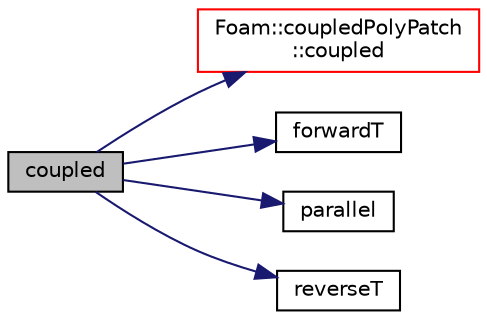 digraph "coupled"
{
  bgcolor="transparent";
  edge [fontname="Helvetica",fontsize="10",labelfontname="Helvetica",labelfontsize="10"];
  node [fontname="Helvetica",fontsize="10",shape=record];
  rankdir="LR";
  Node10 [label="coupled",height=0.2,width=0.4,color="black", fillcolor="grey75", style="filled", fontcolor="black"];
  Node10 -> Node11 [color="midnightblue",fontsize="10",style="solid",fontname="Helvetica"];
  Node11 [label="Foam::coupledPolyPatch\l::coupled",height=0.2,width=0.4,color="red",URL="$a28581.html#a39c01db0e66d00fe0621a0c7e5fc4ead",tooltip="Return true because this patch is coupled. "];
  Node10 -> Node13 [color="midnightblue",fontsize="10",style="solid",fontname="Helvetica"];
  Node13 [label="forwardT",height=0.2,width=0.4,color="black",URL="$a23617.html#afdf91995b1dad00ee0a93273eb29ad23",tooltip="Return face transformation tensor. "];
  Node10 -> Node14 [color="midnightblue",fontsize="10",style="solid",fontname="Helvetica"];
  Node14 [label="parallel",height=0.2,width=0.4,color="black",URL="$a23617.html#a2081395810a413fe329e591ad879087e",tooltip="Are the cyclic planes parallel. "];
  Node10 -> Node15 [color="midnightblue",fontsize="10",style="solid",fontname="Helvetica"];
  Node15 [label="reverseT",height=0.2,width=0.4,color="black",URL="$a23617.html#a305de1bb13911d7cbbedb186786620ee",tooltip="Return neighbour-cell transformation tensor. "];
}
